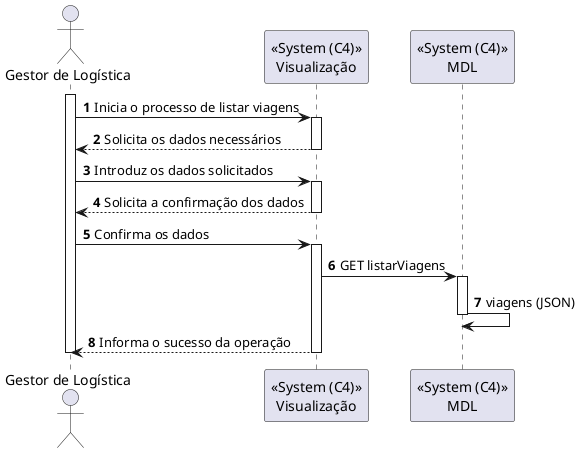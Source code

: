 @startuml SSD US10 - Criar Percurso

autonumber


actor "Gestor de Logística" as GL
participant "<<System (C4)>>\nVisualização" as SYSTEM
participant "<<System (C4)>>\nMDL" as SYSTEM2


activate GL
GL -> SYSTEM : Inicia o processo de listar viagens
activate SYSTEM
SYSTEM --> GL : Solicita os dados necessários
deactivate SYSTEM
GL -> SYSTEM :  Introduz os dados solicitados
activate SYSTEM
SYSTEM --> GL : Solicita a confirmação dos dados
deactivate SYSTEM
GL -> SYSTEM : Confirma os dados
activate SYSTEM
SYSTEM -> SYSTEM2 : GET listarViagens
activate SYSTEM2
SYSTEM2 -> SYSTEM2 : viagens (JSON)
deactivate SYSTEM2
SYSTEM --> GL :Informa o sucesso da operação
deactivate SYSTEM




deactivate GL

@enduml